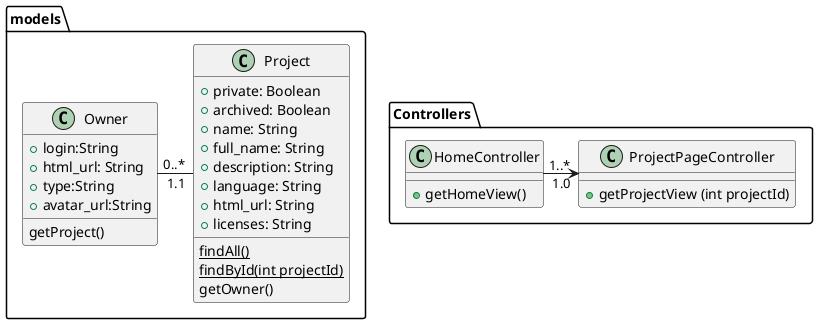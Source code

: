 @startuml


package models {
    class Owner{
        +login:String
        +html_url: String   
        +type:String
        +avatar_url:String
        getProject()
    }

    class Project{
        +private: Boolean
        +archived: Boolean
        +name: String
        +full_name: String
        +description: String
        +language: String
        +html_url: String
        +licenses: String
        {static} findAll()
        {static} findById(int projectId)
        getOwner()
    }
    Owner "0..*" - "1.1" Project
}

package Controllers{
    class HomeController{
        +getHomeView()
    }
    class ProjectPageController{
        + getProjectView (int projectId)
    }  
    HomeController "1..*" -> "1.0" ProjectPageController
}
@enduml